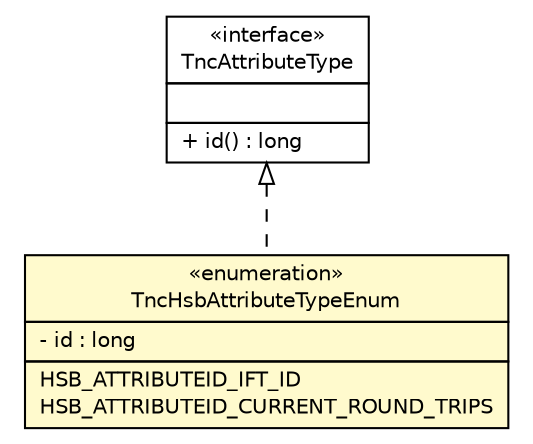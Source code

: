 #!/usr/local/bin/dot
#
# Class diagram 
# Generated by UMLGraph version R5_6 (http://www.umlgraph.org/)
#

digraph G {
	edge [fontname="Helvetica",fontsize=10,labelfontname="Helvetica",labelfontsize=10];
	node [fontname="Helvetica",fontsize=10,shape=plaintext];
	nodesep=0.25;
	ranksep=0.5;
	// de.hsbremen.tc.tnc.attribute.TncHsbAttributeTypeEnum
	c1209 [label=<<table title="de.hsbremen.tc.tnc.attribute.TncHsbAttributeTypeEnum" border="0" cellborder="1" cellspacing="0" cellpadding="2" port="p" bgcolor="lemonChiffon" href="./TncHsbAttributeTypeEnum.html">
		<tr><td><table border="0" cellspacing="0" cellpadding="1">
<tr><td align="center" balign="center"> &#171;enumeration&#187; </td></tr>
<tr><td align="center" balign="center"> TncHsbAttributeTypeEnum </td></tr>
		</table></td></tr>
		<tr><td><table border="0" cellspacing="0" cellpadding="1">
<tr><td align="left" balign="left"> - id : long </td></tr>
		</table></td></tr>
		<tr><td><table border="0" cellspacing="0" cellpadding="1">
<tr><td align="left" balign="left"> HSB_ATTRIBUTEID_IFT_ID </td></tr>
<tr><td align="left" balign="left"> HSB_ATTRIBUTEID_CURRENT_ROUND_TRIPS </td></tr>
		</table></td></tr>
		</table>>, URL="./TncHsbAttributeTypeEnum.html", fontname="Helvetica", fontcolor="black", fontsize=10.0];
	// de.hsbremen.tc.tnc.attribute.TncAttributeType
	c1211 [label=<<table title="de.hsbremen.tc.tnc.attribute.TncAttributeType" border="0" cellborder="1" cellspacing="0" cellpadding="2" port="p" href="./TncAttributeType.html">
		<tr><td><table border="0" cellspacing="0" cellpadding="1">
<tr><td align="center" balign="center"> &#171;interface&#187; </td></tr>
<tr><td align="center" balign="center"> TncAttributeType </td></tr>
		</table></td></tr>
		<tr><td><table border="0" cellspacing="0" cellpadding="1">
<tr><td align="left" balign="left">  </td></tr>
		</table></td></tr>
		<tr><td><table border="0" cellspacing="0" cellpadding="1">
<tr><td align="left" balign="left"> + id() : long </td></tr>
		</table></td></tr>
		</table>>, URL="./TncAttributeType.html", fontname="Helvetica", fontcolor="black", fontsize=10.0];
	//de.hsbremen.tc.tnc.attribute.TncHsbAttributeTypeEnum implements de.hsbremen.tc.tnc.attribute.TncAttributeType
	c1211:p -> c1209:p [dir=back,arrowtail=empty,style=dashed];
}

